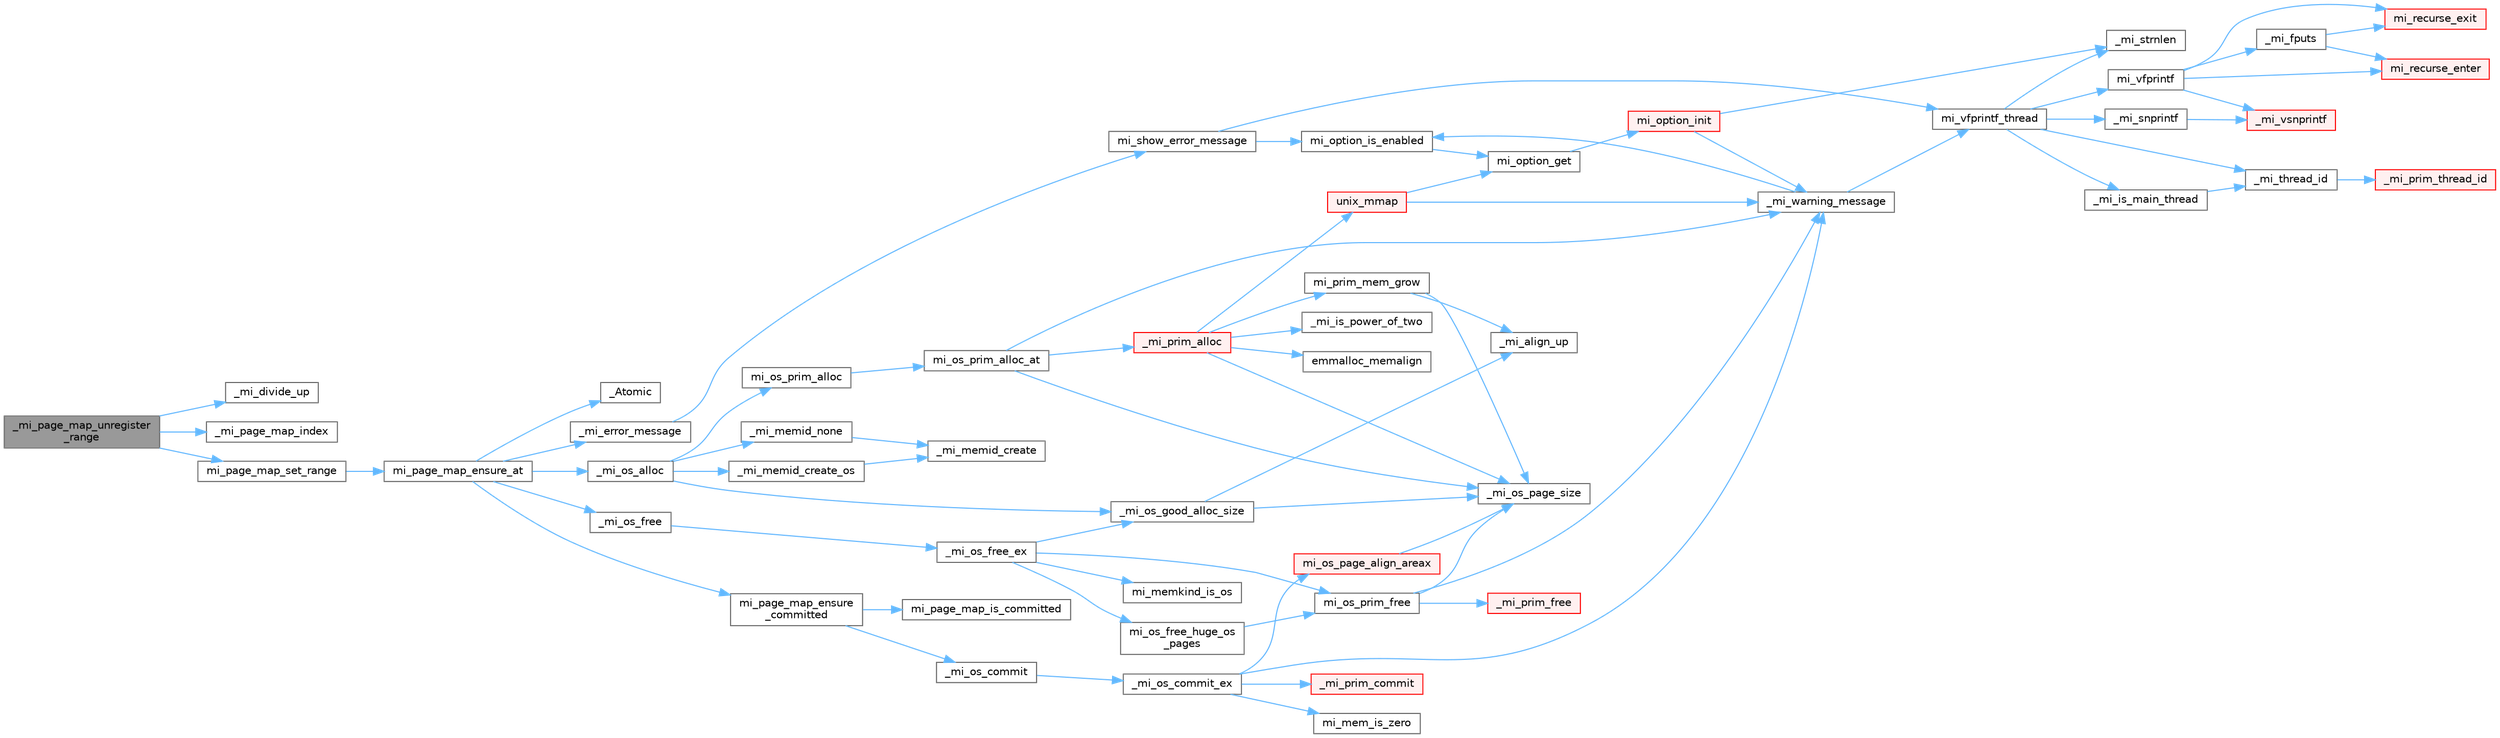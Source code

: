 digraph "_mi_page_map_unregister_range"
{
 // LATEX_PDF_SIZE
  bgcolor="transparent";
  edge [fontname=Helvetica,fontsize=10,labelfontname=Helvetica,labelfontsize=10];
  node [fontname=Helvetica,fontsize=10,shape=box,height=0.2,width=0.4];
  rankdir="LR";
  Node1 [id="Node000001",label="_mi_page_map_unregister\l_range",height=0.2,width=0.4,color="gray40", fillcolor="grey60", style="filled", fontcolor="black",tooltip=" "];
  Node1 -> Node2 [id="edge1_Node000001_Node000002",color="steelblue1",style="solid",tooltip=" "];
  Node2 [id="Node000002",label="_mi_divide_up",height=0.2,width=0.4,color="grey40", fillcolor="white", style="filled",URL="$_e_a_s_t_l_2packages_2mimalloc_2include_2mimalloc_2internal_8h.html#a693e5b64e9a4644c716974dda2395edc",tooltip=" "];
  Node1 -> Node3 [id="edge2_Node000001_Node000003",color="steelblue1",style="solid",tooltip=" "];
  Node3 [id="Node000003",label="_mi_page_map_index",height=0.2,width=0.4,color="grey40", fillcolor="white", style="filled",URL="$_e_a_s_t_l_2packages_2mimalloc_2include_2mimalloc_2internal_8h.html#ac5fb64f98ad24fd3b47091a14425c3dc",tooltip=" "];
  Node1 -> Node4 [id="edge3_Node000001_Node000004",color="steelblue1",style="solid",tooltip=" "];
  Node4 [id="Node000004",label="mi_page_map_set_range",height=0.2,width=0.4,color="grey40", fillcolor="white", style="filled",URL="$page-map_8c.html#a7b262e3370e545461603df2211f16f03",tooltip=" "];
  Node4 -> Node5 [id="edge4_Node000004_Node000005",color="steelblue1",style="solid",tooltip=" "];
  Node5 [id="Node000005",label="mi_page_map_ensure_at",height=0.2,width=0.4,color="grey40", fillcolor="white", style="filled",URL="$page-map_8c.html#a902d272cc23dc562664afd16b7789d47",tooltip=" "];
  Node5 -> Node6 [id="edge5_Node000005_Node000006",color="steelblue1",style="solid",tooltip=" "];
  Node6 [id="Node000006",label="_Atomic",height=0.2,width=0.4,color="grey40", fillcolor="white", style="filled",URL="$page-map_8c.html#a42ccb1dd40e7bab08278019bda752004",tooltip=" "];
  Node5 -> Node7 [id="edge6_Node000005_Node000007",color="steelblue1",style="solid",tooltip=" "];
  Node7 [id="Node000007",label="_mi_error_message",height=0.2,width=0.4,color="grey40", fillcolor="white", style="filled",URL="$options_8c.html#a2bebc073bcaac71658e57bb260c2e426",tooltip=" "];
  Node7 -> Node8 [id="edge7_Node000007_Node000008",color="steelblue1",style="solid",tooltip=" "];
  Node8 [id="Node000008",label="mi_show_error_message",height=0.2,width=0.4,color="grey40", fillcolor="white", style="filled",URL="$options_8c.html#a025f32c63014753e87fd7a579d2bb8aa",tooltip=" "];
  Node8 -> Node9 [id="edge8_Node000008_Node000009",color="steelblue1",style="solid",tooltip=" "];
  Node9 [id="Node000009",label="mi_option_is_enabled",height=0.2,width=0.4,color="grey40", fillcolor="white", style="filled",URL="$group__options.html#ga459ad98f18b3fc9275474807fe0ca188",tooltip=" "];
  Node9 -> Node10 [id="edge9_Node000009_Node000010",color="steelblue1",style="solid",tooltip=" "];
  Node10 [id="Node000010",label="mi_option_get",height=0.2,width=0.4,color="grey40", fillcolor="white", style="filled",URL="$group__options.html#ga7e8af195cc81d3fa64ccf2662caa565a",tooltip=" "];
  Node10 -> Node11 [id="edge10_Node000010_Node000011",color="steelblue1",style="solid",tooltip=" "];
  Node11 [id="Node000011",label="mi_option_init",height=0.2,width=0.4,color="red", fillcolor="#FFF0F0", style="filled",URL="$options_8c.html#a61970c5b942f29a5dea8a39742421cfe",tooltip=" "];
  Node11 -> Node19 [id="edge11_Node000011_Node000019",color="steelblue1",style="solid",tooltip=" "];
  Node19 [id="Node000019",label="_mi_strnlen",height=0.2,width=0.4,color="grey40", fillcolor="white", style="filled",URL="$libc_8c.html#ae8577fe0d9bbe3fb90d2169caa1af943",tooltip=" "];
  Node11 -> Node22 [id="edge12_Node000011_Node000022",color="steelblue1",style="solid",tooltip=" "];
  Node22 [id="Node000022",label="_mi_warning_message",height=0.2,width=0.4,color="grey40", fillcolor="white", style="filled",URL="$options_8c.html#ac253cac2ca24fb63be7f4937ac620dc4",tooltip=" "];
  Node22 -> Node9 [id="edge13_Node000022_Node000009",color="steelblue1",style="solid",tooltip=" "];
  Node22 -> Node23 [id="edge14_Node000022_Node000023",color="steelblue1",style="solid",tooltip=" "];
  Node23 [id="Node000023",label="mi_vfprintf_thread",height=0.2,width=0.4,color="grey40", fillcolor="white", style="filled",URL="$options_8c.html#a4af8263c139d04a876914f39024a7424",tooltip=" "];
  Node23 -> Node24 [id="edge15_Node000023_Node000024",color="steelblue1",style="solid",tooltip=" "];
  Node24 [id="Node000024",label="_mi_is_main_thread",height=0.2,width=0.4,color="grey40", fillcolor="white", style="filled",URL="$_e_a_s_t_l_2packages_2mimalloc_2src_2init_8c.html#a008e0a28e7c86b15a04094d595e2c327",tooltip=" "];
  Node24 -> Node25 [id="edge16_Node000024_Node000025",color="steelblue1",style="solid",tooltip=" "];
  Node25 [id="Node000025",label="_mi_thread_id",height=0.2,width=0.4,color="grey40", fillcolor="white", style="filled",URL="$_e_a_s_t_l_2packages_2mimalloc_2src_2init_8c.html#a43068a36d7dea6ccf1e3558a27e22993",tooltip=" "];
  Node25 -> Node26 [id="edge17_Node000025_Node000026",color="steelblue1",style="solid",tooltip=" "];
  Node26 [id="Node000026",label="_mi_prim_thread_id",height=0.2,width=0.4,color="red", fillcolor="#FFF0F0", style="filled",URL="$prim_8h.html#a3875c92cbb791d0a7c69bc1fd2df6804",tooltip=" "];
  Node23 -> Node28 [id="edge18_Node000023_Node000028",color="steelblue1",style="solid",tooltip=" "];
  Node28 [id="Node000028",label="_mi_snprintf",height=0.2,width=0.4,color="grey40", fillcolor="white", style="filled",URL="$libc_8c.html#a6c2f4673e3317f332571bc1bec18c49b",tooltip=" "];
  Node28 -> Node29 [id="edge19_Node000028_Node000029",color="steelblue1",style="solid",tooltip=" "];
  Node29 [id="Node000029",label="_mi_vsnprintf",height=0.2,width=0.4,color="red", fillcolor="#FFF0F0", style="filled",URL="$libc_8c.html#a8991188606f00dc8665aa14d8e7dab83",tooltip=" "];
  Node23 -> Node19 [id="edge20_Node000023_Node000019",color="steelblue1",style="solid",tooltip=" "];
  Node23 -> Node25 [id="edge21_Node000023_Node000025",color="steelblue1",style="solid",tooltip=" "];
  Node23 -> Node35 [id="edge22_Node000023_Node000035",color="steelblue1",style="solid",tooltip=" "];
  Node35 [id="Node000035",label="mi_vfprintf",height=0.2,width=0.4,color="grey40", fillcolor="white", style="filled",URL="$options_8c.html#a1f31f62f178fb5309451aa44c8d25327",tooltip=" "];
  Node35 -> Node36 [id="edge23_Node000035_Node000036",color="steelblue1",style="solid",tooltip=" "];
  Node36 [id="Node000036",label="_mi_fputs",height=0.2,width=0.4,color="grey40", fillcolor="white", style="filled",URL="$options_8c.html#a74eecad8676654f59f427a84ccc5c19d",tooltip=" "];
  Node36 -> Node37 [id="edge24_Node000036_Node000037",color="steelblue1",style="solid",tooltip=" "];
  Node37 [id="Node000037",label="mi_recurse_enter",height=0.2,width=0.4,color="red", fillcolor="#FFF0F0", style="filled",URL="$options_8c.html#a1fdb7bd3b10624ddeabe0988c52a1285",tooltip=" "];
  Node36 -> Node38 [id="edge25_Node000036_Node000038",color="steelblue1",style="solid",tooltip=" "];
  Node38 [id="Node000038",label="mi_recurse_exit",height=0.2,width=0.4,color="red", fillcolor="#FFF0F0", style="filled",URL="$options_8c.html#ae9c4fbdaa6fedca31b9c25dcb78112ae",tooltip=" "];
  Node35 -> Node29 [id="edge26_Node000035_Node000029",color="steelblue1",style="solid",tooltip=" "];
  Node35 -> Node37 [id="edge27_Node000035_Node000037",color="steelblue1",style="solid",tooltip=" "];
  Node35 -> Node38 [id="edge28_Node000035_Node000038",color="steelblue1",style="solid",tooltip=" "];
  Node8 -> Node23 [id="edge29_Node000008_Node000023",color="steelblue1",style="solid",tooltip=" "];
  Node5 -> Node44 [id="edge30_Node000005_Node000044",color="steelblue1",style="solid",tooltip=" "];
  Node44 [id="Node000044",label="_mi_os_alloc",height=0.2,width=0.4,color="grey40", fillcolor="white", style="filled",URL="$os_8c.html#adda37bbacbf064719f3398bc4c8de08f",tooltip=" "];
  Node44 -> Node45 [id="edge31_Node000044_Node000045",color="steelblue1",style="solid",tooltip=" "];
  Node45 [id="Node000045",label="_mi_memid_create_os",height=0.2,width=0.4,color="grey40", fillcolor="white", style="filled",URL="$_e_a_s_t_l_2packages_2mimalloc_2include_2mimalloc_2internal_8h.html#a09383ef9229fc236d59aadf1acc9268c",tooltip=" "];
  Node45 -> Node46 [id="edge32_Node000045_Node000046",color="steelblue1",style="solid",tooltip=" "];
  Node46 [id="Node000046",label="_mi_memid_create",height=0.2,width=0.4,color="grey40", fillcolor="white", style="filled",URL="$_e_a_s_t_l_2packages_2mimalloc_2include_2mimalloc_2internal_8h.html#a666352100ead3b22c4cd8ac803b1b1f8",tooltip=" "];
  Node44 -> Node47 [id="edge33_Node000044_Node000047",color="steelblue1",style="solid",tooltip=" "];
  Node47 [id="Node000047",label="_mi_memid_none",height=0.2,width=0.4,color="grey40", fillcolor="white", style="filled",URL="$_e_a_s_t_l_2packages_2mimalloc_2include_2mimalloc_2internal_8h.html#a130091d8591ac82c587dace216eca4d2",tooltip=" "];
  Node47 -> Node46 [id="edge34_Node000047_Node000046",color="steelblue1",style="solid",tooltip=" "];
  Node44 -> Node48 [id="edge35_Node000044_Node000048",color="steelblue1",style="solid",tooltip=" "];
  Node48 [id="Node000048",label="_mi_os_good_alloc_size",height=0.2,width=0.4,color="grey40", fillcolor="white", style="filled",URL="$os_8c.html#aa30b56bf7b30da1c4f35323cfccce4f1",tooltip=" "];
  Node48 -> Node49 [id="edge36_Node000048_Node000049",color="steelblue1",style="solid",tooltip=" "];
  Node49 [id="Node000049",label="_mi_align_up",height=0.2,width=0.4,color="grey40", fillcolor="white", style="filled",URL="$_e_a_s_t_l_2packages_2mimalloc_2include_2mimalloc_2internal_8h.html#a7f35944d44d8a16365072023dd19e0da",tooltip=" "];
  Node48 -> Node50 [id="edge37_Node000048_Node000050",color="steelblue1",style="solid",tooltip=" "];
  Node50 [id="Node000050",label="_mi_os_page_size",height=0.2,width=0.4,color="grey40", fillcolor="white", style="filled",URL="$os_8c.html#a723e4c95209d4c6282b53317473e83d5",tooltip=" "];
  Node44 -> Node51 [id="edge38_Node000044_Node000051",color="steelblue1",style="solid",tooltip=" "];
  Node51 [id="Node000051",label="mi_os_prim_alloc",height=0.2,width=0.4,color="grey40", fillcolor="white", style="filled",URL="$os_8c.html#ac50f6ac4cacc85db44bcdfbe89f941b8",tooltip=" "];
  Node51 -> Node52 [id="edge39_Node000051_Node000052",color="steelblue1",style="solid",tooltip=" "];
  Node52 [id="Node000052",label="mi_os_prim_alloc_at",height=0.2,width=0.4,color="grey40", fillcolor="white", style="filled",URL="$os_8c.html#a9daeea34d1dbfa39bfbcdf8e8ba299b8",tooltip=" "];
  Node52 -> Node50 [id="edge40_Node000052_Node000050",color="steelblue1",style="solid",tooltip=" "];
  Node52 -> Node53 [id="edge41_Node000052_Node000053",color="steelblue1",style="solid",tooltip=" "];
  Node53 [id="Node000053",label="_mi_prim_alloc",height=0.2,width=0.4,color="red", fillcolor="#FFF0F0", style="filled",URL="$windows_2prim_8c.html#af6b664f566e88b730b416f6d7cc715ae",tooltip=" "];
  Node53 -> Node54 [id="edge42_Node000053_Node000054",color="steelblue1",style="solid",tooltip=" "];
  Node54 [id="Node000054",label="_mi_is_power_of_two",height=0.2,width=0.4,color="grey40", fillcolor="white", style="filled",URL="$_e_a_s_t_l_2packages_2mimalloc_2include_2mimalloc_2internal_8h.html#ac46068515202fb9642f6b2610836bd82",tooltip=" "];
  Node53 -> Node50 [id="edge43_Node000053_Node000050",color="steelblue1",style="solid",tooltip=" "];
  Node53 -> Node55 [id="edge44_Node000053_Node000055",color="steelblue1",style="solid",tooltip=" "];
  Node55 [id="Node000055",label="emmalloc_memalign",height=0.2,width=0.4,color="grey40", fillcolor="white", style="filled",URL="$emscripten_2prim_8c.html#af50474fbb7d12cdfb9ba0b89e194e9de",tooltip=" "];
  Node53 -> Node56 [id="edge45_Node000053_Node000056",color="steelblue1",style="solid",tooltip=" "];
  Node56 [id="Node000056",label="mi_prim_mem_grow",height=0.2,width=0.4,color="grey40", fillcolor="white", style="filled",URL="$wasi_2prim_8c.html#a7d1e0e37eca3738bd4601bf02fae415d",tooltip=" "];
  Node56 -> Node49 [id="edge46_Node000056_Node000049",color="steelblue1",style="solid",tooltip=" "];
  Node56 -> Node50 [id="edge47_Node000056_Node000050",color="steelblue1",style="solid",tooltip=" "];
  Node53 -> Node57 [id="edge48_Node000053_Node000057",color="steelblue1",style="solid",tooltip=" "];
  Node57 [id="Node000057",label="unix_mmap",height=0.2,width=0.4,color="red", fillcolor="#FFF0F0", style="filled",URL="$unix_2prim_8c.html#aa3051fdf833061d1d03f43ad2a30a05e",tooltip=" "];
  Node57 -> Node22 [id="edge49_Node000057_Node000022",color="steelblue1",style="solid",tooltip=" "];
  Node57 -> Node10 [id="edge50_Node000057_Node000010",color="steelblue1",style="solid",tooltip=" "];
  Node52 -> Node22 [id="edge51_Node000052_Node000022",color="steelblue1",style="solid",tooltip=" "];
  Node5 -> Node78 [id="edge52_Node000005_Node000078",color="steelblue1",style="solid",tooltip=" "];
  Node78 [id="Node000078",label="_mi_os_free",height=0.2,width=0.4,color="grey40", fillcolor="white", style="filled",URL="$os_8c.html#aef12a26764ff4aae64a1df9116452428",tooltip=" "];
  Node78 -> Node79 [id="edge53_Node000078_Node000079",color="steelblue1",style="solid",tooltip=" "];
  Node79 [id="Node000079",label="_mi_os_free_ex",height=0.2,width=0.4,color="grey40", fillcolor="white", style="filled",URL="$os_8c.html#aeadf7a5475ecac072880a4c415d85c75",tooltip=" "];
  Node79 -> Node48 [id="edge54_Node000079_Node000048",color="steelblue1",style="solid",tooltip=" "];
  Node79 -> Node80 [id="edge55_Node000079_Node000080",color="steelblue1",style="solid",tooltip=" "];
  Node80 [id="Node000080",label="mi_memkind_is_os",height=0.2,width=0.4,color="grey40", fillcolor="white", style="filled",URL="$types_8h.html#a7b53315c793e6a0934fb369cfb0dc388",tooltip=" "];
  Node79 -> Node81 [id="edge56_Node000079_Node000081",color="steelblue1",style="solid",tooltip=" "];
  Node81 [id="Node000081",label="mi_os_free_huge_os\l_pages",height=0.2,width=0.4,color="grey40", fillcolor="white", style="filled",URL="$os_8c.html#aa0a58080699361b65ccbf1a97f99edee",tooltip=" "];
  Node81 -> Node82 [id="edge57_Node000081_Node000082",color="steelblue1",style="solid",tooltip=" "];
  Node82 [id="Node000082",label="mi_os_prim_free",height=0.2,width=0.4,color="grey40", fillcolor="white", style="filled",URL="$os_8c.html#a52be3cf3bbf0a792b75a16e6d8c54a6e",tooltip=" "];
  Node82 -> Node50 [id="edge58_Node000082_Node000050",color="steelblue1",style="solid",tooltip=" "];
  Node82 -> Node83 [id="edge59_Node000082_Node000083",color="steelblue1",style="solid",tooltip=" "];
  Node83 [id="Node000083",label="_mi_prim_free",height=0.2,width=0.4,color="red", fillcolor="#FFF0F0", style="filled",URL="$windows_2prim_8c.html#a709e08e93548cbede90a196d306ab4f9",tooltip=" "];
  Node82 -> Node22 [id="edge60_Node000082_Node000022",color="steelblue1",style="solid",tooltip=" "];
  Node79 -> Node82 [id="edge61_Node000079_Node000082",color="steelblue1",style="solid",tooltip=" "];
  Node5 -> Node85 [id="edge62_Node000005_Node000085",color="steelblue1",style="solid",tooltip=" "];
  Node85 [id="Node000085",label="mi_page_map_ensure\l_committed",height=0.2,width=0.4,color="grey40", fillcolor="white", style="filled",URL="$page-map_8c.html#ad88a09e9e1318e625ef9763489cd5789",tooltip=" "];
  Node85 -> Node86 [id="edge63_Node000085_Node000086",color="steelblue1",style="solid",tooltip=" "];
  Node86 [id="Node000086",label="_mi_os_commit",height=0.2,width=0.4,color="grey40", fillcolor="white", style="filled",URL="$os_8c.html#acef931ae1be3c3ddb6ee125a8267a84e",tooltip=" "];
  Node86 -> Node87 [id="edge64_Node000086_Node000087",color="steelblue1",style="solid",tooltip=" "];
  Node87 [id="Node000087",label="_mi_os_commit_ex",height=0.2,width=0.4,color="grey40", fillcolor="white", style="filled",URL="$os_8c.html#a3d62d4f2f8c54d1251323be446068194",tooltip=" "];
  Node87 -> Node88 [id="edge65_Node000087_Node000088",color="steelblue1",style="solid",tooltip=" "];
  Node88 [id="Node000088",label="_mi_prim_commit",height=0.2,width=0.4,color="red", fillcolor="#FFF0F0", style="filled",URL="$windows_2prim_8c.html#a723c63d8d2b51281ab1ef2bf7e7395d0",tooltip=" "];
  Node87 -> Node22 [id="edge66_Node000087_Node000022",color="steelblue1",style="solid",tooltip=" "];
  Node87 -> Node90 [id="edge67_Node000087_Node000090",color="steelblue1",style="solid",tooltip=" "];
  Node90 [id="Node000090",label="mi_mem_is_zero",height=0.2,width=0.4,color="grey40", fillcolor="white", style="filled",URL="$_e_a_s_t_l_2packages_2mimalloc_2include_2mimalloc_2internal_8h.html#a8391ae55dd6885bd38593f740fd349a4",tooltip=" "];
  Node87 -> Node91 [id="edge68_Node000087_Node000091",color="steelblue1",style="solid",tooltip=" "];
  Node91 [id="Node000091",label="mi_os_page_align_areax",height=0.2,width=0.4,color="red", fillcolor="#FFF0F0", style="filled",URL="$os_8c.html#a80d3a0cbc0a50873b1abc39077a6d77e",tooltip=" "];
  Node91 -> Node50 [id="edge69_Node000091_Node000050",color="steelblue1",style="solid",tooltip=" "];
  Node85 -> Node95 [id="edge70_Node000085_Node000095",color="steelblue1",style="solid",tooltip=" "];
  Node95 [id="Node000095",label="mi_page_map_is_committed",height=0.2,width=0.4,color="grey40", fillcolor="white", style="filled",URL="$page-map_8c.html#a271749b52471483dcfa20040df00277e",tooltip=" "];
}
